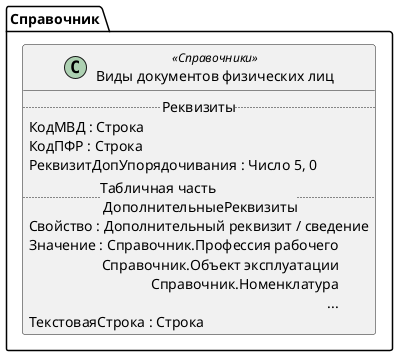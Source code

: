 ﻿@startuml ВидыДокументовФизическихЛиц
'!include templates.wsd
'..\include templates.wsd
class Справочник.ВидыДокументовФизическихЛиц as "Виды документов физических лиц" <<Справочники>>
{
..Реквизиты..
КодМВД : Строка
КодПФР : Строка
РеквизитДопУпорядочивания : Число 5, 0
..Табличная часть \n ДополнительныеРеквизиты..
Свойство : Дополнительный реквизит / сведение
Значение : Справочник.Профессия рабочего\rСправочник.Объект эксплуатации\rСправочник.Номенклатура\r...
ТекстоваяСтрока : Строка
}
@enduml
